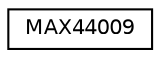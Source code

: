 digraph "Graphical Class Hierarchy"
{
  edge [fontname="Helvetica",fontsize="10",labelfontname="Helvetica",labelfontsize="10"];
  node [fontname="Helvetica",fontsize="10",shape=record];
  rankdir="LR";
  Node1 [label="MAX44009",height=0.2,width=0.4,color="black", fillcolor="white", style="filled",URL="$class_m_a_x44009.html",tooltip="Provides Functionality to control the MAX44009 Sensor on the Sensbert. "];
}
